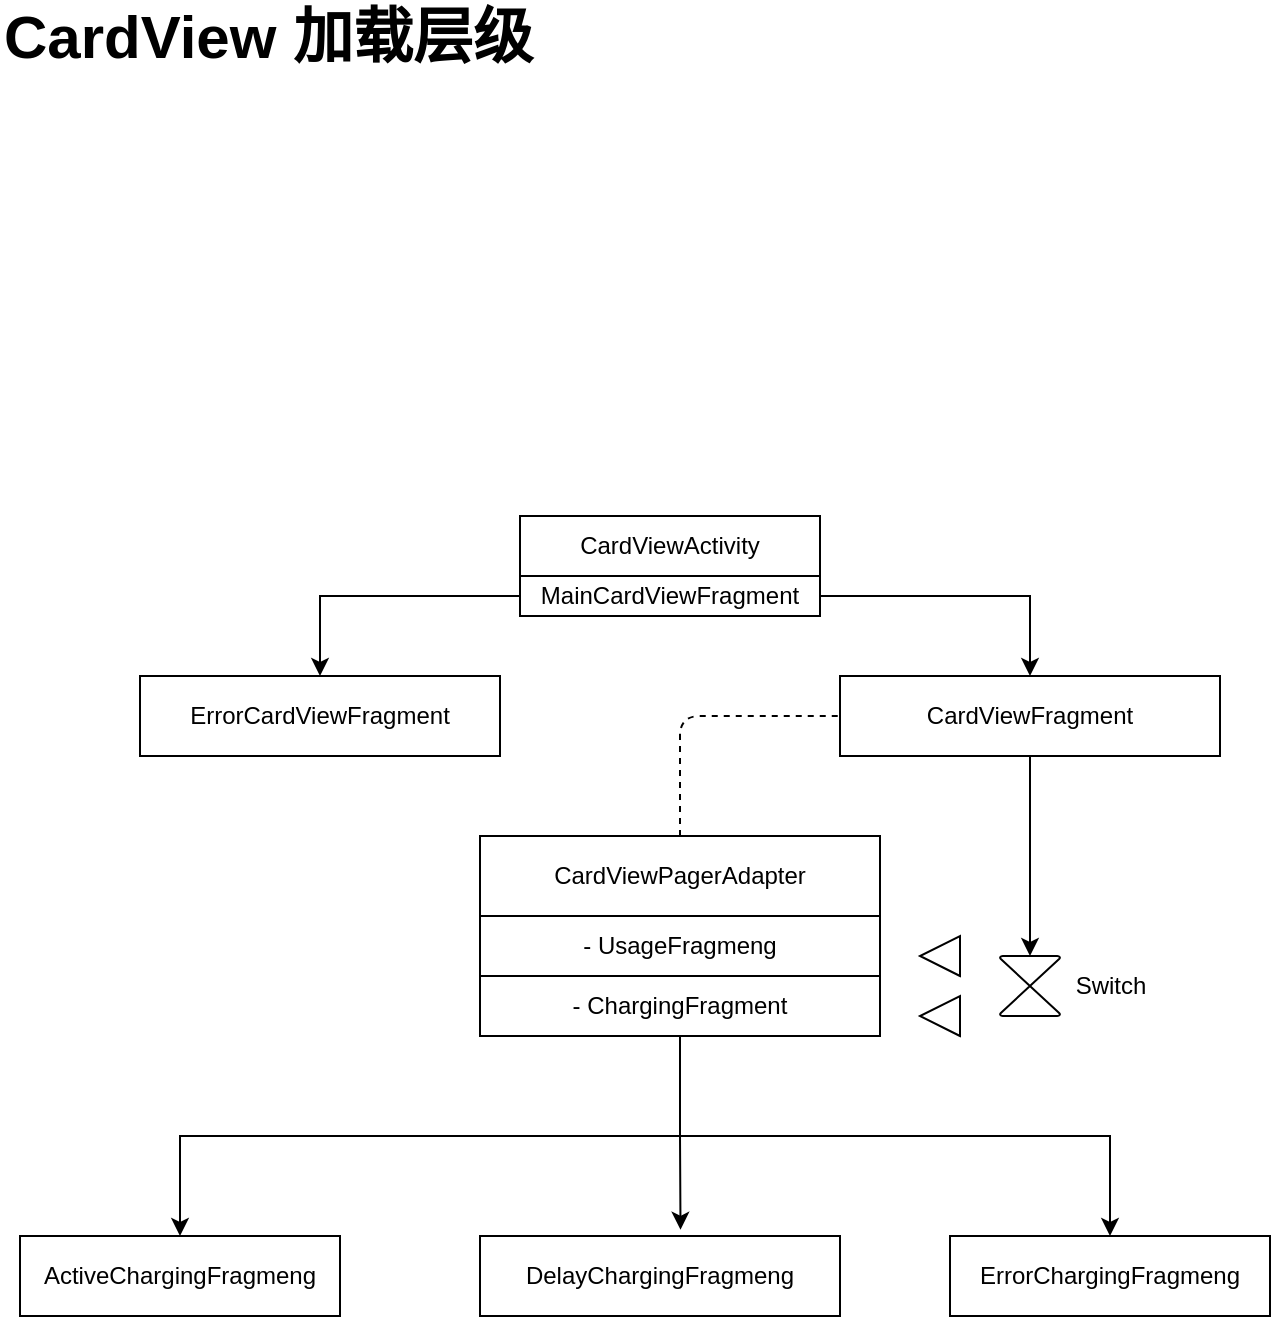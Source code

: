 <mxfile version="14.9.0" type="github">
  <diagram id="UNK-oPW378oT5y46WF0x" name="Page-1">
    <mxGraphModel dx="1021" dy="579" grid="1" gridSize="10" guides="1" tooltips="1" connect="1" arrows="1" fold="1" page="1" pageScale="1" pageWidth="827" pageHeight="1169" math="0" shadow="0">
      <root>
        <mxCell id="0" />
        <mxCell id="1" parent="0" />
        <mxCell id="2J0O7pO9YUwtcyIJuyCy-1" value="CardViewActivity" style="rounded=0;whiteSpace=wrap;html=1;" vertex="1" parent="1">
          <mxGeometry x="360" y="410" width="150" height="30" as="geometry" />
        </mxCell>
        <mxCell id="2J0O7pO9YUwtcyIJuyCy-8" style="edgeStyle=orthogonalEdgeStyle;rounded=0;orthogonalLoop=1;jettySize=auto;html=1;exitX=0;exitY=0.5;exitDx=0;exitDy=0;entryX=0.5;entryY=0;entryDx=0;entryDy=0;" edge="1" parent="1" source="2J0O7pO9YUwtcyIJuyCy-2" target="2J0O7pO9YUwtcyIJuyCy-3">
          <mxGeometry relative="1" as="geometry" />
        </mxCell>
        <mxCell id="2J0O7pO9YUwtcyIJuyCy-9" style="edgeStyle=orthogonalEdgeStyle;rounded=0;orthogonalLoop=1;jettySize=auto;html=1;exitX=1;exitY=0.5;exitDx=0;exitDy=0;entryX=0.5;entryY=0;entryDx=0;entryDy=0;" edge="1" parent="1" source="2J0O7pO9YUwtcyIJuyCy-2" target="2J0O7pO9YUwtcyIJuyCy-4">
          <mxGeometry relative="1" as="geometry" />
        </mxCell>
        <mxCell id="2J0O7pO9YUwtcyIJuyCy-2" value="MainCardViewFragment" style="rounded=0;whiteSpace=wrap;html=1;" vertex="1" parent="1">
          <mxGeometry x="360" y="440" width="150" height="20" as="geometry" />
        </mxCell>
        <mxCell id="2J0O7pO9YUwtcyIJuyCy-3" value="ErrorCardViewFragment" style="rounded=0;whiteSpace=wrap;html=1;" vertex="1" parent="1">
          <mxGeometry x="170" y="490" width="180" height="40" as="geometry" />
        </mxCell>
        <mxCell id="2J0O7pO9YUwtcyIJuyCy-37" style="edgeStyle=orthogonalEdgeStyle;rounded=0;orthogonalLoop=1;jettySize=auto;html=1;exitX=0.5;exitY=1;exitDx=0;exitDy=0;entryX=0.5;entryY=0;entryDx=0;entryDy=0;entryPerimeter=0;" edge="1" parent="1" source="2J0O7pO9YUwtcyIJuyCy-4" target="2J0O7pO9YUwtcyIJuyCy-15">
          <mxGeometry relative="1" as="geometry" />
        </mxCell>
        <mxCell id="2J0O7pO9YUwtcyIJuyCy-4" value="CardViewFragment" style="rounded=0;whiteSpace=wrap;html=1;" vertex="1" parent="1">
          <mxGeometry x="520" y="490" width="190" height="40" as="geometry" />
        </mxCell>
        <mxCell id="2J0O7pO9YUwtcyIJuyCy-10" value="CardViewPagerAdapter" style="rounded=0;whiteSpace=wrap;html=1;" vertex="1" parent="1">
          <mxGeometry x="340" y="570" width="200" height="40" as="geometry" />
        </mxCell>
        <mxCell id="2J0O7pO9YUwtcyIJuyCy-12" value="- UsageFragmeng" style="rounded=0;whiteSpace=wrap;html=1;" vertex="1" parent="1">
          <mxGeometry x="340" y="610" width="200" height="30" as="geometry" />
        </mxCell>
        <mxCell id="2J0O7pO9YUwtcyIJuyCy-33" style="edgeStyle=orthogonalEdgeStyle;rounded=0;orthogonalLoop=1;jettySize=auto;html=1;exitX=0.5;exitY=1;exitDx=0;exitDy=0;entryX=0.5;entryY=0;entryDx=0;entryDy=0;" edge="1" parent="1" source="2J0O7pO9YUwtcyIJuyCy-13" target="2J0O7pO9YUwtcyIJuyCy-24">
          <mxGeometry relative="1" as="geometry" />
        </mxCell>
        <mxCell id="2J0O7pO9YUwtcyIJuyCy-34" style="edgeStyle=orthogonalEdgeStyle;rounded=0;orthogonalLoop=1;jettySize=auto;html=1;exitX=0.5;exitY=1;exitDx=0;exitDy=0;entryX=0.557;entryY=-0.078;entryDx=0;entryDy=0;entryPerimeter=0;" edge="1" parent="1" source="2J0O7pO9YUwtcyIJuyCy-13" target="2J0O7pO9YUwtcyIJuyCy-25">
          <mxGeometry relative="1" as="geometry" />
        </mxCell>
        <mxCell id="2J0O7pO9YUwtcyIJuyCy-35" style="edgeStyle=orthogonalEdgeStyle;rounded=0;orthogonalLoop=1;jettySize=auto;html=1;exitX=0.5;exitY=1;exitDx=0;exitDy=0;" edge="1" parent="1" source="2J0O7pO9YUwtcyIJuyCy-13" target="2J0O7pO9YUwtcyIJuyCy-29">
          <mxGeometry relative="1" as="geometry" />
        </mxCell>
        <mxCell id="2J0O7pO9YUwtcyIJuyCy-13" value="&lt;span&gt;- ChargingFragment&lt;/span&gt;" style="rounded=0;whiteSpace=wrap;html=1;" vertex="1" parent="1">
          <mxGeometry x="340" y="640" width="200" height="30" as="geometry" />
        </mxCell>
        <mxCell id="2J0O7pO9YUwtcyIJuyCy-15" value="" style="verticalLabelPosition=bottom;verticalAlign=top;html=1;shape=mxgraph.flowchart.collate;" vertex="1" parent="1">
          <mxGeometry x="600" y="630" width="30" height="30" as="geometry" />
        </mxCell>
        <mxCell id="2J0O7pO9YUwtcyIJuyCy-16" value="Switch" style="text;html=1;align=center;verticalAlign=middle;resizable=0;points=[];autosize=1;strokeColor=none;" vertex="1" parent="1">
          <mxGeometry x="630" y="635" width="50" height="20" as="geometry" />
        </mxCell>
        <mxCell id="2J0O7pO9YUwtcyIJuyCy-20" value="" style="triangle;whiteSpace=wrap;html=1;rotation=-180;" vertex="1" parent="1">
          <mxGeometry x="560" y="650" width="20" height="20" as="geometry" />
        </mxCell>
        <mxCell id="2J0O7pO9YUwtcyIJuyCy-21" value="" style="triangle;whiteSpace=wrap;html=1;rotation=-180;" vertex="1" parent="1">
          <mxGeometry x="560" y="620" width="20" height="20" as="geometry" />
        </mxCell>
        <mxCell id="2J0O7pO9YUwtcyIJuyCy-24" value="ActiveChargingFragmeng" style="rounded=0;whiteSpace=wrap;html=1;" vertex="1" parent="1">
          <mxGeometry x="110" y="770" width="160" height="40" as="geometry" />
        </mxCell>
        <mxCell id="2J0O7pO9YUwtcyIJuyCy-25" value="DelayChargingFragmeng" style="rounded=0;whiteSpace=wrap;html=1;" vertex="1" parent="1">
          <mxGeometry x="340" y="770" width="180" height="40" as="geometry" />
        </mxCell>
        <mxCell id="2J0O7pO9YUwtcyIJuyCy-29" value="ErrorChargingFragmeng" style="rounded=0;whiteSpace=wrap;html=1;" vertex="1" parent="1">
          <mxGeometry x="575" y="770" width="160" height="40" as="geometry" />
        </mxCell>
        <mxCell id="2J0O7pO9YUwtcyIJuyCy-36" value="&lt;b&gt;&lt;font style=&quot;font-size: 30px&quot;&gt;CardView 加载层级&lt;/font&gt;&lt;/b&gt;" style="text;html=1;strokeColor=none;fillColor=none;align=left;verticalAlign=middle;whiteSpace=wrap;rounded=0;" vertex="1" parent="1">
          <mxGeometry x="100" y="160" width="380" height="20" as="geometry" />
        </mxCell>
        <mxCell id="2J0O7pO9YUwtcyIJuyCy-38" value="" style="endArrow=none;dashed=1;html=1;entryX=0;entryY=0.5;entryDx=0;entryDy=0;exitX=0.5;exitY=0;exitDx=0;exitDy=0;" edge="1" parent="1" source="2J0O7pO9YUwtcyIJuyCy-10" target="2J0O7pO9YUwtcyIJuyCy-4">
          <mxGeometry width="50" height="50" relative="1" as="geometry">
            <mxPoint x="410" y="630" as="sourcePoint" />
            <mxPoint x="460" y="580" as="targetPoint" />
            <Array as="points">
              <mxPoint x="440" y="510" />
            </Array>
          </mxGeometry>
        </mxCell>
      </root>
    </mxGraphModel>
  </diagram>
</mxfile>

